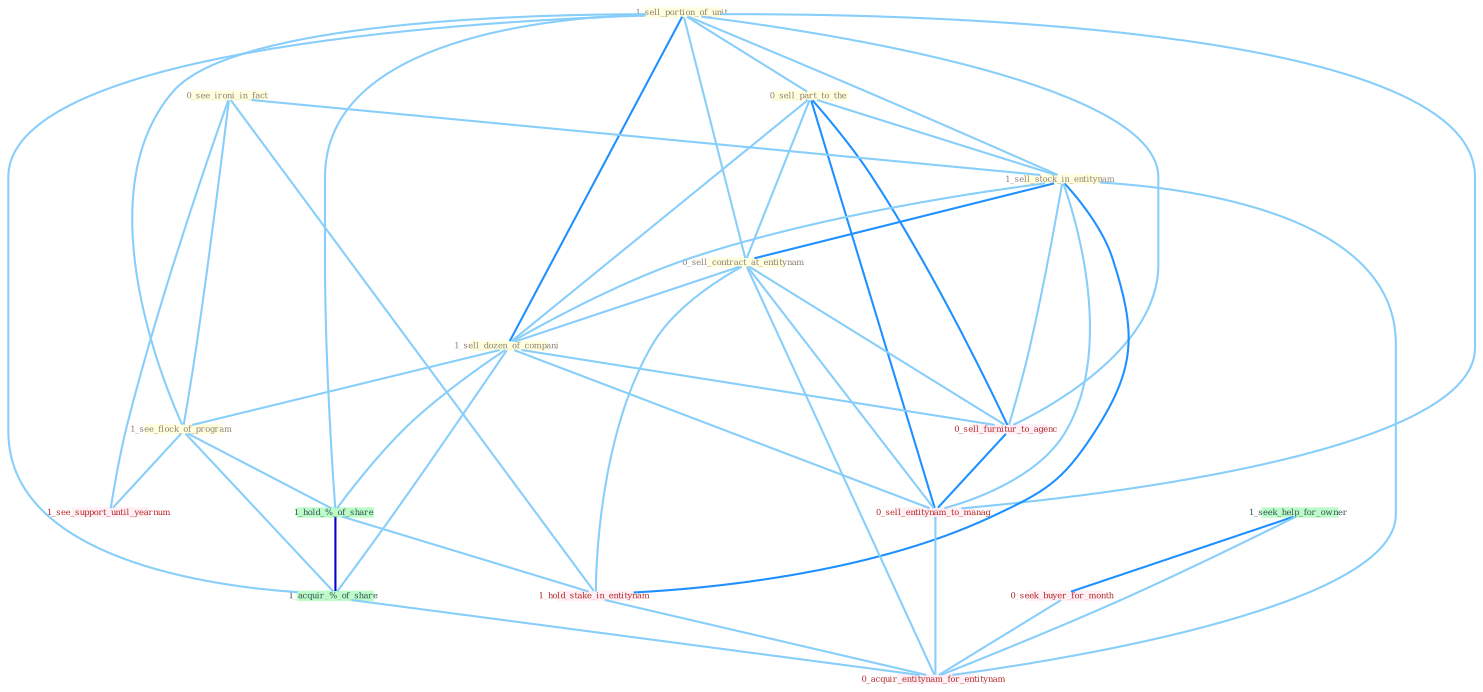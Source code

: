 Graph G{ 
    node
    [shape=polygon,style=filled,width=.5,height=.06,color="#BDFCC9",fixedsize=true,fontsize=4,
    fontcolor="#2f4f4f"];
    {node
    [color="#ffffe0", fontcolor="#8b7d6b"] "1_sell_portion_of_unit " "0_sell_part_to_the " "0_see_ironi_in_fact " "1_sell_stock_in_entitynam " "0_sell_contract_at_entitynam " "1_sell_dozen_of_compani " "1_see_flock_of_program "}
{node [color="#fff0f5", fontcolor="#b22222"] "1_hold_stake_in_entitynam " "0_seek_buyer_for_month " "1_see_support_until_yearnum " "0_sell_furnitur_to_agenc " "0_sell_entitynam_to_manag " "0_acquir_entitynam_for_entitynam "}
edge [color="#B0E2FF"];

	"1_sell_portion_of_unit " -- "0_sell_part_to_the " [w="1", color="#87cefa" ];
	"1_sell_portion_of_unit " -- "1_sell_stock_in_entitynam " [w="1", color="#87cefa" ];
	"1_sell_portion_of_unit " -- "0_sell_contract_at_entitynam " [w="1", color="#87cefa" ];
	"1_sell_portion_of_unit " -- "1_sell_dozen_of_compani " [w="2", color="#1e90ff" , len=0.8];
	"1_sell_portion_of_unit " -- "1_see_flock_of_program " [w="1", color="#87cefa" ];
	"1_sell_portion_of_unit " -- "1_hold_%_of_share " [w="1", color="#87cefa" ];
	"1_sell_portion_of_unit " -- "1_acquir_%_of_share " [w="1", color="#87cefa" ];
	"1_sell_portion_of_unit " -- "0_sell_furnitur_to_agenc " [w="1", color="#87cefa" ];
	"1_sell_portion_of_unit " -- "0_sell_entitynam_to_manag " [w="1", color="#87cefa" ];
	"0_sell_part_to_the " -- "1_sell_stock_in_entitynam " [w="1", color="#87cefa" ];
	"0_sell_part_to_the " -- "0_sell_contract_at_entitynam " [w="1", color="#87cefa" ];
	"0_sell_part_to_the " -- "1_sell_dozen_of_compani " [w="1", color="#87cefa" ];
	"0_sell_part_to_the " -- "0_sell_furnitur_to_agenc " [w="2", color="#1e90ff" , len=0.8];
	"0_sell_part_to_the " -- "0_sell_entitynam_to_manag " [w="2", color="#1e90ff" , len=0.8];
	"0_see_ironi_in_fact " -- "1_sell_stock_in_entitynam " [w="1", color="#87cefa" ];
	"0_see_ironi_in_fact " -- "1_see_flock_of_program " [w="1", color="#87cefa" ];
	"0_see_ironi_in_fact " -- "1_hold_stake_in_entitynam " [w="1", color="#87cefa" ];
	"0_see_ironi_in_fact " -- "1_see_support_until_yearnum " [w="1", color="#87cefa" ];
	"1_sell_stock_in_entitynam " -- "0_sell_contract_at_entitynam " [w="2", color="#1e90ff" , len=0.8];
	"1_sell_stock_in_entitynam " -- "1_sell_dozen_of_compani " [w="1", color="#87cefa" ];
	"1_sell_stock_in_entitynam " -- "1_hold_stake_in_entitynam " [w="2", color="#1e90ff" , len=0.8];
	"1_sell_stock_in_entitynam " -- "0_sell_furnitur_to_agenc " [w="1", color="#87cefa" ];
	"1_sell_stock_in_entitynam " -- "0_sell_entitynam_to_manag " [w="1", color="#87cefa" ];
	"1_sell_stock_in_entitynam " -- "0_acquir_entitynam_for_entitynam " [w="1", color="#87cefa" ];
	"0_sell_contract_at_entitynam " -- "1_sell_dozen_of_compani " [w="1", color="#87cefa" ];
	"0_sell_contract_at_entitynam " -- "1_hold_stake_in_entitynam " [w="1", color="#87cefa" ];
	"0_sell_contract_at_entitynam " -- "0_sell_furnitur_to_agenc " [w="1", color="#87cefa" ];
	"0_sell_contract_at_entitynam " -- "0_sell_entitynam_to_manag " [w="1", color="#87cefa" ];
	"0_sell_contract_at_entitynam " -- "0_acquir_entitynam_for_entitynam " [w="1", color="#87cefa" ];
	"1_sell_dozen_of_compani " -- "1_see_flock_of_program " [w="1", color="#87cefa" ];
	"1_sell_dozen_of_compani " -- "1_hold_%_of_share " [w="1", color="#87cefa" ];
	"1_sell_dozen_of_compani " -- "1_acquir_%_of_share " [w="1", color="#87cefa" ];
	"1_sell_dozen_of_compani " -- "0_sell_furnitur_to_agenc " [w="1", color="#87cefa" ];
	"1_sell_dozen_of_compani " -- "0_sell_entitynam_to_manag " [w="1", color="#87cefa" ];
	"1_see_flock_of_program " -- "1_hold_%_of_share " [w="1", color="#87cefa" ];
	"1_see_flock_of_program " -- "1_acquir_%_of_share " [w="1", color="#87cefa" ];
	"1_see_flock_of_program " -- "1_see_support_until_yearnum " [w="1", color="#87cefa" ];
	"1_hold_%_of_share " -- "1_hold_stake_in_entitynam " [w="1", color="#87cefa" ];
	"1_hold_%_of_share " -- "1_acquir_%_of_share " [w="3", color="#0000cd" , len=0.6];
	"1_hold_stake_in_entitynam " -- "0_acquir_entitynam_for_entitynam " [w="1", color="#87cefa" ];
	"1_seek_help_for_owner " -- "0_seek_buyer_for_month " [w="2", color="#1e90ff" , len=0.8];
	"1_seek_help_for_owner " -- "0_acquir_entitynam_for_entitynam " [w="1", color="#87cefa" ];
	"0_seek_buyer_for_month " -- "0_acquir_entitynam_for_entitynam " [w="1", color="#87cefa" ];
	"1_acquir_%_of_share " -- "0_acquir_entitynam_for_entitynam " [w="1", color="#87cefa" ];
	"0_sell_furnitur_to_agenc " -- "0_sell_entitynam_to_manag " [w="2", color="#1e90ff" , len=0.8];
	"0_sell_entitynam_to_manag " -- "0_acquir_entitynam_for_entitynam " [w="1", color="#87cefa" ];
}